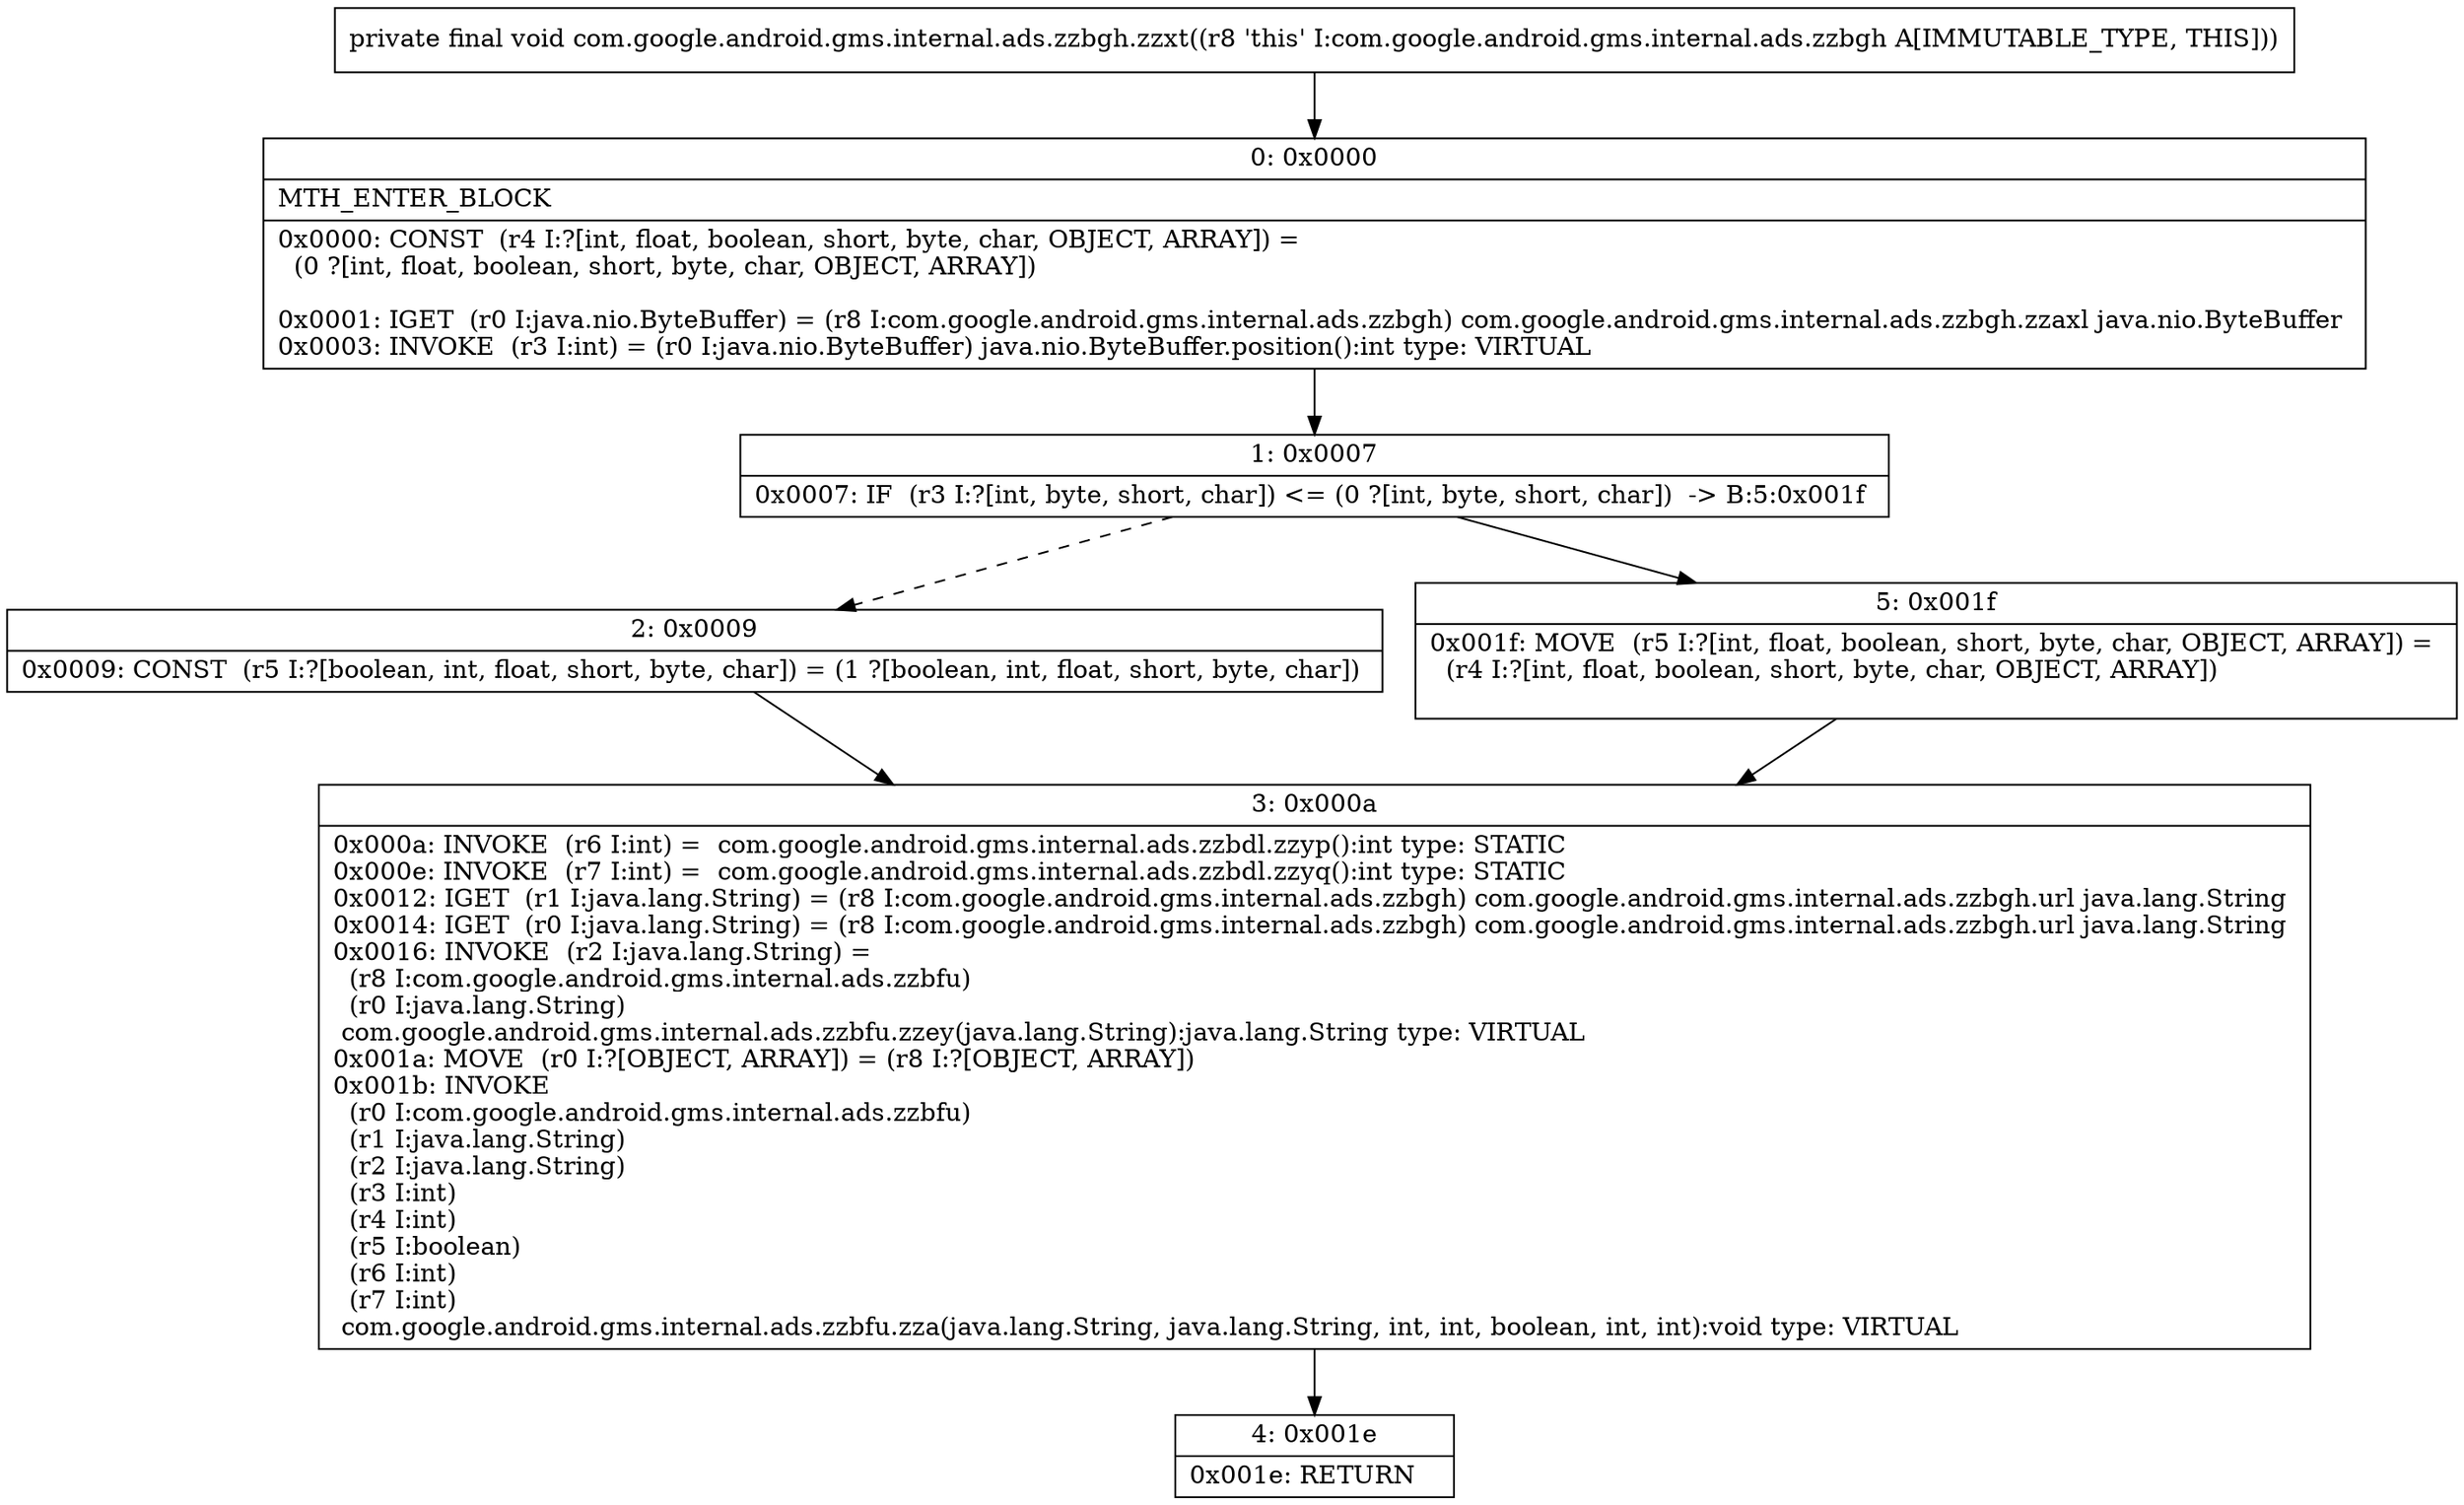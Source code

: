 digraph "CFG forcom.google.android.gms.internal.ads.zzbgh.zzxt()V" {
Node_0 [shape=record,label="{0\:\ 0x0000|MTH_ENTER_BLOCK\l|0x0000: CONST  (r4 I:?[int, float, boolean, short, byte, char, OBJECT, ARRAY]) = \l  (0 ?[int, float, boolean, short, byte, char, OBJECT, ARRAY])\l \l0x0001: IGET  (r0 I:java.nio.ByteBuffer) = (r8 I:com.google.android.gms.internal.ads.zzbgh) com.google.android.gms.internal.ads.zzbgh.zzaxl java.nio.ByteBuffer \l0x0003: INVOKE  (r3 I:int) = (r0 I:java.nio.ByteBuffer) java.nio.ByteBuffer.position():int type: VIRTUAL \l}"];
Node_1 [shape=record,label="{1\:\ 0x0007|0x0007: IF  (r3 I:?[int, byte, short, char]) \<= (0 ?[int, byte, short, char])  \-\> B:5:0x001f \l}"];
Node_2 [shape=record,label="{2\:\ 0x0009|0x0009: CONST  (r5 I:?[boolean, int, float, short, byte, char]) = (1 ?[boolean, int, float, short, byte, char]) \l}"];
Node_3 [shape=record,label="{3\:\ 0x000a|0x000a: INVOKE  (r6 I:int) =  com.google.android.gms.internal.ads.zzbdl.zzyp():int type: STATIC \l0x000e: INVOKE  (r7 I:int) =  com.google.android.gms.internal.ads.zzbdl.zzyq():int type: STATIC \l0x0012: IGET  (r1 I:java.lang.String) = (r8 I:com.google.android.gms.internal.ads.zzbgh) com.google.android.gms.internal.ads.zzbgh.url java.lang.String \l0x0014: IGET  (r0 I:java.lang.String) = (r8 I:com.google.android.gms.internal.ads.zzbgh) com.google.android.gms.internal.ads.zzbgh.url java.lang.String \l0x0016: INVOKE  (r2 I:java.lang.String) = \l  (r8 I:com.google.android.gms.internal.ads.zzbfu)\l  (r0 I:java.lang.String)\l com.google.android.gms.internal.ads.zzbfu.zzey(java.lang.String):java.lang.String type: VIRTUAL \l0x001a: MOVE  (r0 I:?[OBJECT, ARRAY]) = (r8 I:?[OBJECT, ARRAY]) \l0x001b: INVOKE  \l  (r0 I:com.google.android.gms.internal.ads.zzbfu)\l  (r1 I:java.lang.String)\l  (r2 I:java.lang.String)\l  (r3 I:int)\l  (r4 I:int)\l  (r5 I:boolean)\l  (r6 I:int)\l  (r7 I:int)\l com.google.android.gms.internal.ads.zzbfu.zza(java.lang.String, java.lang.String, int, int, boolean, int, int):void type: VIRTUAL \l}"];
Node_4 [shape=record,label="{4\:\ 0x001e|0x001e: RETURN   \l}"];
Node_5 [shape=record,label="{5\:\ 0x001f|0x001f: MOVE  (r5 I:?[int, float, boolean, short, byte, char, OBJECT, ARRAY]) = \l  (r4 I:?[int, float, boolean, short, byte, char, OBJECT, ARRAY])\l \l}"];
MethodNode[shape=record,label="{private final void com.google.android.gms.internal.ads.zzbgh.zzxt((r8 'this' I:com.google.android.gms.internal.ads.zzbgh A[IMMUTABLE_TYPE, THIS])) }"];
MethodNode -> Node_0;
Node_0 -> Node_1;
Node_1 -> Node_2[style=dashed];
Node_1 -> Node_5;
Node_2 -> Node_3;
Node_3 -> Node_4;
Node_5 -> Node_3;
}

